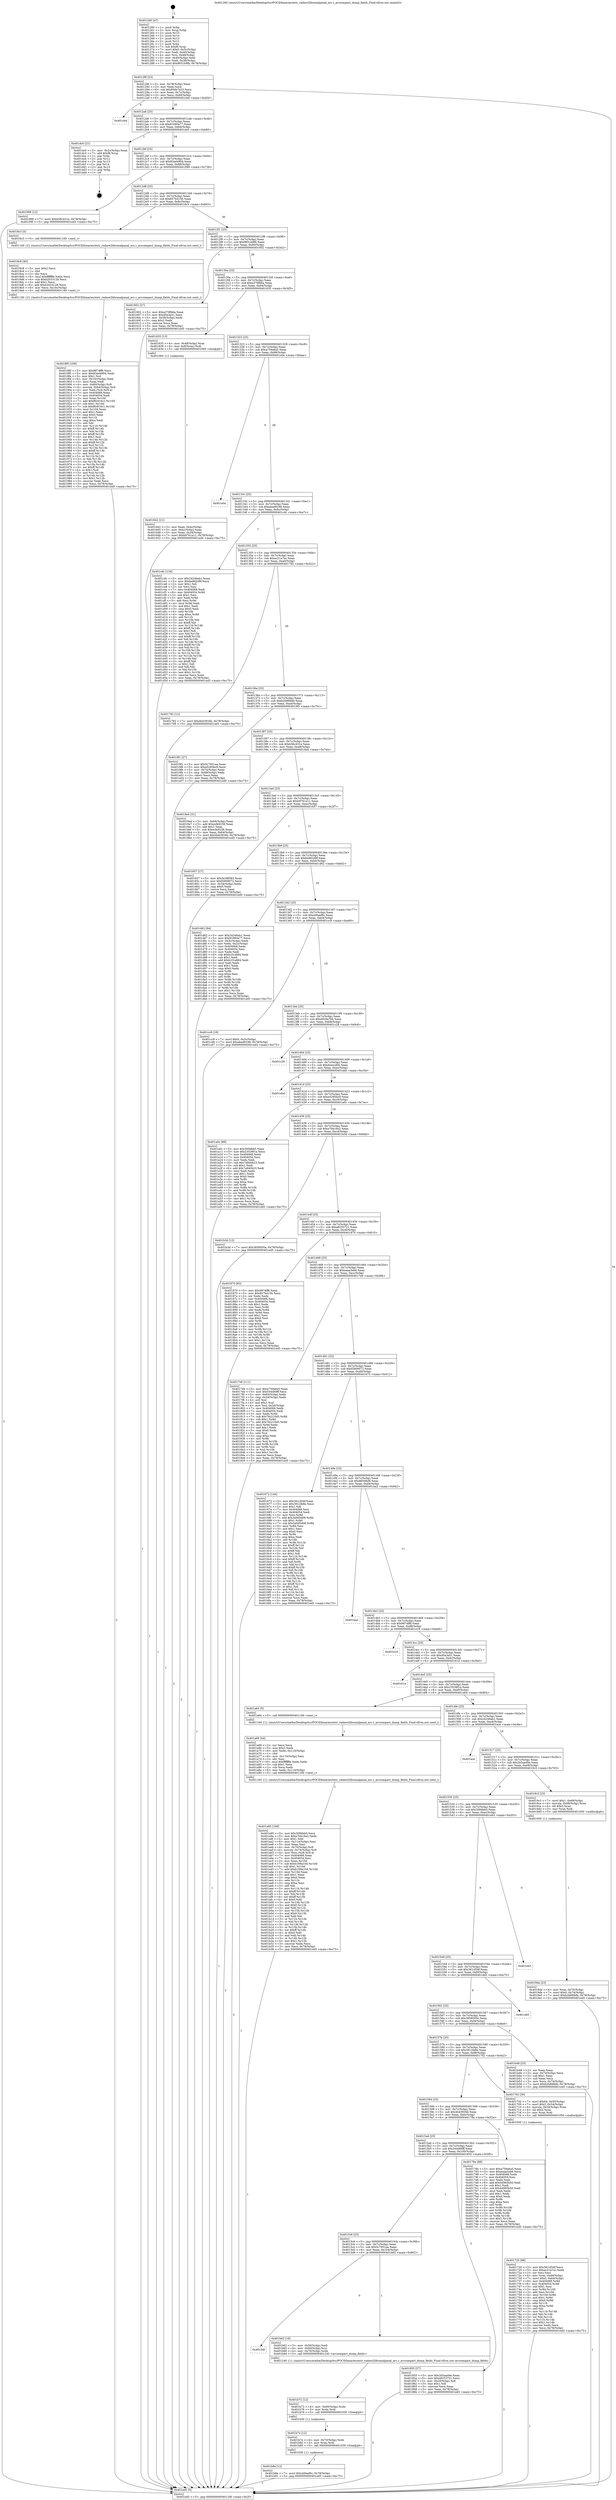 digraph "0x401260" {
  label = "0x401260 (/mnt/c/Users/mathe/Desktop/tcc/POCII/binaries/extr_radare2libranalpanal_arc.c_arccompact_dump_fields_Final-ollvm.out::main(0))"
  labelloc = "t"
  node[shape=record]

  Entry [label="",width=0.3,height=0.3,shape=circle,fillcolor=black,style=filled]
  "0x40128f" [label="{
     0x40128f [23]\l
     | [instrs]\l
     &nbsp;&nbsp;0x40128f \<+3\>: mov -0x78(%rbp),%eax\l
     &nbsp;&nbsp;0x401292 \<+2\>: mov %eax,%ecx\l
     &nbsp;&nbsp;0x401294 \<+6\>: sub $0x80de7a23,%ecx\l
     &nbsp;&nbsp;0x40129a \<+3\>: mov %eax,-0x7c(%rbp)\l
     &nbsp;&nbsp;0x40129d \<+3\>: mov %ecx,-0x80(%rbp)\l
     &nbsp;&nbsp;0x4012a0 \<+6\>: je 0000000000401cbd \<main+0xa5d\>\l
  }"]
  "0x401cbd" [label="{
     0x401cbd\l
  }", style=dashed]
  "0x4012a6" [label="{
     0x4012a6 [25]\l
     | [instrs]\l
     &nbsp;&nbsp;0x4012a6 \<+5\>: jmp 00000000004012ab \<main+0x4b\>\l
     &nbsp;&nbsp;0x4012ab \<+3\>: mov -0x7c(%rbp),%eax\l
     &nbsp;&nbsp;0x4012ae \<+5\>: sub $0x81660a77,%eax\l
     &nbsp;&nbsp;0x4012b3 \<+6\>: mov %eax,-0x84(%rbp)\l
     &nbsp;&nbsp;0x4012b9 \<+6\>: je 0000000000401dc0 \<main+0xb60\>\l
  }"]
  Exit [label="",width=0.3,height=0.3,shape=circle,fillcolor=black,style=filled,peripheries=2]
  "0x401dc0" [label="{
     0x401dc0 [21]\l
     | [instrs]\l
     &nbsp;&nbsp;0x401dc0 \<+3\>: mov -0x2c(%rbp),%eax\l
     &nbsp;&nbsp;0x401dc3 \<+7\>: add $0xf8,%rsp\l
     &nbsp;&nbsp;0x401dca \<+1\>: pop %rbx\l
     &nbsp;&nbsp;0x401dcb \<+2\>: pop %r12\l
     &nbsp;&nbsp;0x401dcd \<+2\>: pop %r13\l
     &nbsp;&nbsp;0x401dcf \<+2\>: pop %r14\l
     &nbsp;&nbsp;0x401dd1 \<+2\>: pop %r15\l
     &nbsp;&nbsp;0x401dd3 \<+1\>: pop %rbp\l
     &nbsp;&nbsp;0x401dd4 \<+1\>: ret\l
  }"]
  "0x4012bf" [label="{
     0x4012bf [25]\l
     | [instrs]\l
     &nbsp;&nbsp;0x4012bf \<+5\>: jmp 00000000004012c4 \<main+0x64\>\l
     &nbsp;&nbsp;0x4012c4 \<+3\>: mov -0x7c(%rbp),%eax\l
     &nbsp;&nbsp;0x4012c7 \<+5\>: sub $0x83ad4904,%eax\l
     &nbsp;&nbsp;0x4012cc \<+6\>: mov %eax,-0x88(%rbp)\l
     &nbsp;&nbsp;0x4012d2 \<+6\>: je 0000000000401998 \<main+0x738\>\l
  }"]
  "0x401b8a" [label="{
     0x401b8a [12]\l
     | [instrs]\l
     &nbsp;&nbsp;0x401b8a \<+7\>: movl $0xcb9aef6c,-0x78(%rbp)\l
     &nbsp;&nbsp;0x401b91 \<+5\>: jmp 0000000000401ed5 \<main+0xc75\>\l
  }"]
  "0x401998" [label="{
     0x401998 [12]\l
     | [instrs]\l
     &nbsp;&nbsp;0x401998 \<+7\>: movl $0xb56c431e,-0x78(%rbp)\l
     &nbsp;&nbsp;0x40199f \<+5\>: jmp 0000000000401ed5 \<main+0xc75\>\l
  }"]
  "0x4012d8" [label="{
     0x4012d8 [25]\l
     | [instrs]\l
     &nbsp;&nbsp;0x4012d8 \<+5\>: jmp 00000000004012dd \<main+0x7d\>\l
     &nbsp;&nbsp;0x4012dd \<+3\>: mov -0x7c(%rbp),%eax\l
     &nbsp;&nbsp;0x4012e0 \<+5\>: sub $0x857b4156,%eax\l
     &nbsp;&nbsp;0x4012e5 \<+6\>: mov %eax,-0x8c(%rbp)\l
     &nbsp;&nbsp;0x4012eb \<+6\>: je 00000000004018c3 \<main+0x663\>\l
  }"]
  "0x401b7e" [label="{
     0x401b7e [12]\l
     | [instrs]\l
     &nbsp;&nbsp;0x401b7e \<+4\>: mov -0x70(%rbp),%rdx\l
     &nbsp;&nbsp;0x401b82 \<+3\>: mov %rdx,%rdi\l
     &nbsp;&nbsp;0x401b85 \<+5\>: call 0000000000401030 \<free@plt\>\l
     | [calls]\l
     &nbsp;&nbsp;0x401030 \{1\} (unknown)\l
  }"]
  "0x4018c3" [label="{
     0x4018c3 [5]\l
     | [instrs]\l
     &nbsp;&nbsp;0x4018c3 \<+5\>: call 0000000000401160 \<next_i\>\l
     | [calls]\l
     &nbsp;&nbsp;0x401160 \{2\} (/mnt/c/Users/mathe/Desktop/tcc/POCII/binaries/extr_radare2libranalpanal_arc.c_arccompact_dump_fields_Final-ollvm.out::next_i)\l
  }"]
  "0x4012f1" [label="{
     0x4012f1 [25]\l
     | [instrs]\l
     &nbsp;&nbsp;0x4012f1 \<+5\>: jmp 00000000004012f6 \<main+0x96\>\l
     &nbsp;&nbsp;0x4012f6 \<+3\>: mov -0x7c(%rbp),%eax\l
     &nbsp;&nbsp;0x4012f9 \<+5\>: sub $0x9651b9fb,%eax\l
     &nbsp;&nbsp;0x4012fe \<+6\>: mov %eax,-0x90(%rbp)\l
     &nbsp;&nbsp;0x401304 \<+6\>: je 0000000000401602 \<main+0x3a2\>\l
  }"]
  "0x401b72" [label="{
     0x401b72 [12]\l
     | [instrs]\l
     &nbsp;&nbsp;0x401b72 \<+4\>: mov -0x60(%rbp),%rdx\l
     &nbsp;&nbsp;0x401b76 \<+3\>: mov %rdx,%rdi\l
     &nbsp;&nbsp;0x401b79 \<+5\>: call 0000000000401030 \<free@plt\>\l
     | [calls]\l
     &nbsp;&nbsp;0x401030 \{1\} (unknown)\l
  }"]
  "0x401602" [label="{
     0x401602 [27]\l
     | [instrs]\l
     &nbsp;&nbsp;0x401602 \<+5\>: mov $0xa378fb6a,%eax\l
     &nbsp;&nbsp;0x401607 \<+5\>: mov $0xd5a3a51,%ecx\l
     &nbsp;&nbsp;0x40160c \<+3\>: mov -0x38(%rbp),%edx\l
     &nbsp;&nbsp;0x40160f \<+3\>: cmp $0x2,%edx\l
     &nbsp;&nbsp;0x401612 \<+3\>: cmovne %ecx,%eax\l
     &nbsp;&nbsp;0x401615 \<+3\>: mov %eax,-0x78(%rbp)\l
     &nbsp;&nbsp;0x401618 \<+5\>: jmp 0000000000401ed5 \<main+0xc75\>\l
  }"]
  "0x40130a" [label="{
     0x40130a [25]\l
     | [instrs]\l
     &nbsp;&nbsp;0x40130a \<+5\>: jmp 000000000040130f \<main+0xaf\>\l
     &nbsp;&nbsp;0x40130f \<+3\>: mov -0x7c(%rbp),%eax\l
     &nbsp;&nbsp;0x401312 \<+5\>: sub $0xa378fb6a,%eax\l
     &nbsp;&nbsp;0x401317 \<+6\>: mov %eax,-0x94(%rbp)\l
     &nbsp;&nbsp;0x40131d \<+6\>: je 0000000000401635 \<main+0x3d5\>\l
  }"]
  "0x401ed5" [label="{
     0x401ed5 [5]\l
     | [instrs]\l
     &nbsp;&nbsp;0x401ed5 \<+5\>: jmp 000000000040128f \<main+0x2f\>\l
  }"]
  "0x401260" [label="{
     0x401260 [47]\l
     | [instrs]\l
     &nbsp;&nbsp;0x401260 \<+1\>: push %rbp\l
     &nbsp;&nbsp;0x401261 \<+3\>: mov %rsp,%rbp\l
     &nbsp;&nbsp;0x401264 \<+2\>: push %r15\l
     &nbsp;&nbsp;0x401266 \<+2\>: push %r14\l
     &nbsp;&nbsp;0x401268 \<+2\>: push %r13\l
     &nbsp;&nbsp;0x40126a \<+2\>: push %r12\l
     &nbsp;&nbsp;0x40126c \<+1\>: push %rbx\l
     &nbsp;&nbsp;0x40126d \<+7\>: sub $0xf8,%rsp\l
     &nbsp;&nbsp;0x401274 \<+7\>: movl $0x0,-0x3c(%rbp)\l
     &nbsp;&nbsp;0x40127b \<+3\>: mov %edi,-0x40(%rbp)\l
     &nbsp;&nbsp;0x40127e \<+4\>: mov %rsi,-0x48(%rbp)\l
     &nbsp;&nbsp;0x401282 \<+3\>: mov -0x40(%rbp),%edi\l
     &nbsp;&nbsp;0x401285 \<+3\>: mov %edi,-0x38(%rbp)\l
     &nbsp;&nbsp;0x401288 \<+7\>: movl $0x9651b9fb,-0x78(%rbp)\l
  }"]
  "0x4015df" [label="{
     0x4015df\l
  }", style=dashed]
  "0x401635" [label="{
     0x401635 [13]\l
     | [instrs]\l
     &nbsp;&nbsp;0x401635 \<+4\>: mov -0x48(%rbp),%rax\l
     &nbsp;&nbsp;0x401639 \<+4\>: mov 0x8(%rax),%rdi\l
     &nbsp;&nbsp;0x40163d \<+5\>: call 0000000000401060 \<atoi@plt\>\l
     | [calls]\l
     &nbsp;&nbsp;0x401060 \{1\} (unknown)\l
  }"]
  "0x401323" [label="{
     0x401323 [25]\l
     | [instrs]\l
     &nbsp;&nbsp;0x401323 \<+5\>: jmp 0000000000401328 \<main+0xc8\>\l
     &nbsp;&nbsp;0x401328 \<+3\>: mov -0x7c(%rbp),%eax\l
     &nbsp;&nbsp;0x40132b \<+5\>: sub $0xa759a6a5,%eax\l
     &nbsp;&nbsp;0x401330 \<+6\>: mov %eax,-0x98(%rbp)\l
     &nbsp;&nbsp;0x401336 \<+6\>: je 0000000000401e0a \<main+0xbaa\>\l
  }"]
  "0x401642" [label="{
     0x401642 [21]\l
     | [instrs]\l
     &nbsp;&nbsp;0x401642 \<+3\>: mov %eax,-0x4c(%rbp)\l
     &nbsp;&nbsp;0x401645 \<+3\>: mov -0x4c(%rbp),%eax\l
     &nbsp;&nbsp;0x401648 \<+3\>: mov %eax,-0x34(%rbp)\l
     &nbsp;&nbsp;0x40164b \<+7\>: movl $0xb9761a11,-0x78(%rbp)\l
     &nbsp;&nbsp;0x401652 \<+5\>: jmp 0000000000401ed5 \<main+0xc75\>\l
  }"]
  "0x401b62" [label="{
     0x401b62 [16]\l
     | [instrs]\l
     &nbsp;&nbsp;0x401b62 \<+3\>: mov -0x50(%rbp),%edi\l
     &nbsp;&nbsp;0x401b65 \<+4\>: mov -0x60(%rbp),%rsi\l
     &nbsp;&nbsp;0x401b69 \<+4\>: mov -0x70(%rbp),%rdx\l
     &nbsp;&nbsp;0x401b6d \<+5\>: call 0000000000401240 \<arccompact_dump_fields\>\l
     | [calls]\l
     &nbsp;&nbsp;0x401240 \{1\} (/mnt/c/Users/mathe/Desktop/tcc/POCII/binaries/extr_radare2libranalpanal_arc.c_arccompact_dump_fields_Final-ollvm.out::arccompact_dump_fields)\l
  }"]
  "0x401e0a" [label="{
     0x401e0a\l
  }", style=dashed]
  "0x40133c" [label="{
     0x40133c [25]\l
     | [instrs]\l
     &nbsp;&nbsp;0x40133c \<+5\>: jmp 0000000000401341 \<main+0xe1\>\l
     &nbsp;&nbsp;0x401341 \<+3\>: mov -0x7c(%rbp),%eax\l
     &nbsp;&nbsp;0x401344 \<+5\>: sub $0xabad9188,%eax\l
     &nbsp;&nbsp;0x401349 \<+6\>: mov %eax,-0x9c(%rbp)\l
     &nbsp;&nbsp;0x40134f \<+6\>: je 0000000000401cdc \<main+0xa7c\>\l
  }"]
  "0x401a95" [label="{
     0x401a95 [168]\l
     | [instrs]\l
     &nbsp;&nbsp;0x401a95 \<+5\>: mov $0x30f4feb5,%ecx\l
     &nbsp;&nbsp;0x401a9a \<+5\>: mov $0xe7bb16e2,%edx\l
     &nbsp;&nbsp;0x401a9f \<+3\>: mov $0x1,%dil\l
     &nbsp;&nbsp;0x401aa2 \<+6\>: mov -0x114(%rbp),%esi\l
     &nbsp;&nbsp;0x401aa8 \<+3\>: imul %eax,%esi\l
     &nbsp;&nbsp;0x401aab \<+4\>: mov -0x70(%rbp),%r8\l
     &nbsp;&nbsp;0x401aaf \<+4\>: movslq -0x74(%rbp),%r9\l
     &nbsp;&nbsp;0x401ab3 \<+4\>: mov %esi,(%r8,%r9,4)\l
     &nbsp;&nbsp;0x401ab7 \<+7\>: mov 0x404068,%eax\l
     &nbsp;&nbsp;0x401abe \<+7\>: mov 0x404054,%esi\l
     &nbsp;&nbsp;0x401ac5 \<+3\>: mov %eax,%r10d\l
     &nbsp;&nbsp;0x401ac8 \<+7\>: sub $0xb199a10d,%r10d\l
     &nbsp;&nbsp;0x401acf \<+4\>: sub $0x1,%r10d\l
     &nbsp;&nbsp;0x401ad3 \<+7\>: add $0xb199a10d,%r10d\l
     &nbsp;&nbsp;0x401ada \<+4\>: imul %r10d,%eax\l
     &nbsp;&nbsp;0x401ade \<+3\>: and $0x1,%eax\l
     &nbsp;&nbsp;0x401ae1 \<+3\>: cmp $0x0,%eax\l
     &nbsp;&nbsp;0x401ae4 \<+4\>: sete %r11b\l
     &nbsp;&nbsp;0x401ae8 \<+3\>: cmp $0xa,%esi\l
     &nbsp;&nbsp;0x401aeb \<+3\>: setl %bl\l
     &nbsp;&nbsp;0x401aee \<+3\>: mov %r11b,%r14b\l
     &nbsp;&nbsp;0x401af1 \<+4\>: xor $0xff,%r14b\l
     &nbsp;&nbsp;0x401af5 \<+3\>: mov %bl,%r15b\l
     &nbsp;&nbsp;0x401af8 \<+4\>: xor $0xff,%r15b\l
     &nbsp;&nbsp;0x401afc \<+4\>: xor $0x0,%dil\l
     &nbsp;&nbsp;0x401b00 \<+3\>: mov %r14b,%r12b\l
     &nbsp;&nbsp;0x401b03 \<+4\>: and $0x0,%r12b\l
     &nbsp;&nbsp;0x401b07 \<+3\>: and %dil,%r11b\l
     &nbsp;&nbsp;0x401b0a \<+3\>: mov %r15b,%r13b\l
     &nbsp;&nbsp;0x401b0d \<+4\>: and $0x0,%r13b\l
     &nbsp;&nbsp;0x401b11 \<+3\>: and %dil,%bl\l
     &nbsp;&nbsp;0x401b14 \<+3\>: or %r11b,%r12b\l
     &nbsp;&nbsp;0x401b17 \<+3\>: or %bl,%r13b\l
     &nbsp;&nbsp;0x401b1a \<+3\>: xor %r13b,%r12b\l
     &nbsp;&nbsp;0x401b1d \<+3\>: or %r15b,%r14b\l
     &nbsp;&nbsp;0x401b20 \<+4\>: xor $0xff,%r14b\l
     &nbsp;&nbsp;0x401b24 \<+4\>: or $0x0,%dil\l
     &nbsp;&nbsp;0x401b28 \<+3\>: and %dil,%r14b\l
     &nbsp;&nbsp;0x401b2b \<+3\>: or %r14b,%r12b\l
     &nbsp;&nbsp;0x401b2e \<+4\>: test $0x1,%r12b\l
     &nbsp;&nbsp;0x401b32 \<+3\>: cmovne %edx,%ecx\l
     &nbsp;&nbsp;0x401b35 \<+3\>: mov %ecx,-0x78(%rbp)\l
     &nbsp;&nbsp;0x401b38 \<+5\>: jmp 0000000000401ed5 \<main+0xc75\>\l
  }"]
  "0x401cdc" [label="{
     0x401cdc [134]\l
     | [instrs]\l
     &nbsp;&nbsp;0x401cdc \<+5\>: mov $0x24246ab1,%eax\l
     &nbsp;&nbsp;0x401ce1 \<+5\>: mov $0xbe862d8f,%ecx\l
     &nbsp;&nbsp;0x401ce6 \<+2\>: mov $0x1,%dl\l
     &nbsp;&nbsp;0x401ce8 \<+2\>: xor %esi,%esi\l
     &nbsp;&nbsp;0x401cea \<+7\>: mov 0x404068,%edi\l
     &nbsp;&nbsp;0x401cf1 \<+8\>: mov 0x404054,%r8d\l
     &nbsp;&nbsp;0x401cf9 \<+3\>: sub $0x1,%esi\l
     &nbsp;&nbsp;0x401cfc \<+3\>: mov %edi,%r9d\l
     &nbsp;&nbsp;0x401cff \<+3\>: add %esi,%r9d\l
     &nbsp;&nbsp;0x401d02 \<+4\>: imul %r9d,%edi\l
     &nbsp;&nbsp;0x401d06 \<+3\>: and $0x1,%edi\l
     &nbsp;&nbsp;0x401d09 \<+3\>: cmp $0x0,%edi\l
     &nbsp;&nbsp;0x401d0c \<+4\>: sete %r10b\l
     &nbsp;&nbsp;0x401d10 \<+4\>: cmp $0xa,%r8d\l
     &nbsp;&nbsp;0x401d14 \<+4\>: setl %r11b\l
     &nbsp;&nbsp;0x401d18 \<+3\>: mov %r10b,%bl\l
     &nbsp;&nbsp;0x401d1b \<+3\>: xor $0xff,%bl\l
     &nbsp;&nbsp;0x401d1e \<+3\>: mov %r11b,%r14b\l
     &nbsp;&nbsp;0x401d21 \<+4\>: xor $0xff,%r14b\l
     &nbsp;&nbsp;0x401d25 \<+3\>: xor $0x1,%dl\l
     &nbsp;&nbsp;0x401d28 \<+3\>: mov %bl,%r15b\l
     &nbsp;&nbsp;0x401d2b \<+4\>: and $0xff,%r15b\l
     &nbsp;&nbsp;0x401d2f \<+3\>: and %dl,%r10b\l
     &nbsp;&nbsp;0x401d32 \<+3\>: mov %r14b,%r12b\l
     &nbsp;&nbsp;0x401d35 \<+4\>: and $0xff,%r12b\l
     &nbsp;&nbsp;0x401d39 \<+3\>: and %dl,%r11b\l
     &nbsp;&nbsp;0x401d3c \<+3\>: or %r10b,%r15b\l
     &nbsp;&nbsp;0x401d3f \<+3\>: or %r11b,%r12b\l
     &nbsp;&nbsp;0x401d42 \<+3\>: xor %r12b,%r15b\l
     &nbsp;&nbsp;0x401d45 \<+3\>: or %r14b,%bl\l
     &nbsp;&nbsp;0x401d48 \<+3\>: xor $0xff,%bl\l
     &nbsp;&nbsp;0x401d4b \<+3\>: or $0x1,%dl\l
     &nbsp;&nbsp;0x401d4e \<+2\>: and %dl,%bl\l
     &nbsp;&nbsp;0x401d50 \<+3\>: or %bl,%r15b\l
     &nbsp;&nbsp;0x401d53 \<+4\>: test $0x1,%r15b\l
     &nbsp;&nbsp;0x401d57 \<+3\>: cmovne %ecx,%eax\l
     &nbsp;&nbsp;0x401d5a \<+3\>: mov %eax,-0x78(%rbp)\l
     &nbsp;&nbsp;0x401d5d \<+5\>: jmp 0000000000401ed5 \<main+0xc75\>\l
  }"]
  "0x401355" [label="{
     0x401355 [25]\l
     | [instrs]\l
     &nbsp;&nbsp;0x401355 \<+5\>: jmp 000000000040135a \<main+0xfa\>\l
     &nbsp;&nbsp;0x40135a \<+3\>: mov -0x7c(%rbp),%eax\l
     &nbsp;&nbsp;0x40135d \<+5\>: sub $0xac21a7ac,%eax\l
     &nbsp;&nbsp;0x401362 \<+6\>: mov %eax,-0xa0(%rbp)\l
     &nbsp;&nbsp;0x401368 \<+6\>: je 0000000000401782 \<main+0x522\>\l
  }"]
  "0x401a69" [label="{
     0x401a69 [44]\l
     | [instrs]\l
     &nbsp;&nbsp;0x401a69 \<+2\>: xor %ecx,%ecx\l
     &nbsp;&nbsp;0x401a6b \<+5\>: mov $0x2,%edx\l
     &nbsp;&nbsp;0x401a70 \<+6\>: mov %edx,-0x110(%rbp)\l
     &nbsp;&nbsp;0x401a76 \<+1\>: cltd\l
     &nbsp;&nbsp;0x401a77 \<+6\>: mov -0x110(%rbp),%esi\l
     &nbsp;&nbsp;0x401a7d \<+2\>: idiv %esi\l
     &nbsp;&nbsp;0x401a7f \<+6\>: imul $0xfffffffe,%edx,%edx\l
     &nbsp;&nbsp;0x401a85 \<+3\>: sub $0x1,%ecx\l
     &nbsp;&nbsp;0x401a88 \<+2\>: sub %ecx,%edx\l
     &nbsp;&nbsp;0x401a8a \<+6\>: mov %edx,-0x114(%rbp)\l
     &nbsp;&nbsp;0x401a90 \<+5\>: call 0000000000401160 \<next_i\>\l
     | [calls]\l
     &nbsp;&nbsp;0x401160 \{1\} (/mnt/c/Users/mathe/Desktop/tcc/POCII/binaries/extr_radare2libranalpanal_arc.c_arccompact_dump_fields_Final-ollvm.out::next_i)\l
  }"]
  "0x401782" [label="{
     0x401782 [12]\l
     | [instrs]\l
     &nbsp;&nbsp;0x401782 \<+7\>: movl $0x4b43934b,-0x78(%rbp)\l
     &nbsp;&nbsp;0x401789 \<+5\>: jmp 0000000000401ed5 \<main+0xc75\>\l
  }"]
  "0x40136e" [label="{
     0x40136e [25]\l
     | [instrs]\l
     &nbsp;&nbsp;0x40136e \<+5\>: jmp 0000000000401373 \<main+0x113\>\l
     &nbsp;&nbsp;0x401373 \<+3\>: mov -0x7c(%rbp),%eax\l
     &nbsp;&nbsp;0x401376 \<+5\>: sub $0xb2b889db,%eax\l
     &nbsp;&nbsp;0x40137b \<+6\>: mov %eax,-0xa4(%rbp)\l
     &nbsp;&nbsp;0x401381 \<+6\>: je 00000000004019f1 \<main+0x791\>\l
  }"]
  "0x4019da" [label="{
     0x4019da [23]\l
     | [instrs]\l
     &nbsp;&nbsp;0x4019da \<+4\>: mov %rax,-0x70(%rbp)\l
     &nbsp;&nbsp;0x4019de \<+7\>: movl $0x0,-0x74(%rbp)\l
     &nbsp;&nbsp;0x4019e5 \<+7\>: movl $0xb2b889db,-0x78(%rbp)\l
     &nbsp;&nbsp;0x4019ec \<+5\>: jmp 0000000000401ed5 \<main+0xc75\>\l
  }"]
  "0x4019f1" [label="{
     0x4019f1 [27]\l
     | [instrs]\l
     &nbsp;&nbsp;0x4019f1 \<+5\>: mov $0x5c7951aa,%eax\l
     &nbsp;&nbsp;0x4019f6 \<+5\>: mov $0xe5285bc9,%ecx\l
     &nbsp;&nbsp;0x4019fb \<+3\>: mov -0x74(%rbp),%edx\l
     &nbsp;&nbsp;0x4019fe \<+3\>: cmp -0x68(%rbp),%edx\l
     &nbsp;&nbsp;0x401a01 \<+3\>: cmovl %ecx,%eax\l
     &nbsp;&nbsp;0x401a04 \<+3\>: mov %eax,-0x78(%rbp)\l
     &nbsp;&nbsp;0x401a07 \<+5\>: jmp 0000000000401ed5 \<main+0xc75\>\l
  }"]
  "0x401387" [label="{
     0x401387 [25]\l
     | [instrs]\l
     &nbsp;&nbsp;0x401387 \<+5\>: jmp 000000000040138c \<main+0x12c\>\l
     &nbsp;&nbsp;0x40138c \<+3\>: mov -0x7c(%rbp),%eax\l
     &nbsp;&nbsp;0x40138f \<+5\>: sub $0xb56c431e,%eax\l
     &nbsp;&nbsp;0x401394 \<+6\>: mov %eax,-0xa8(%rbp)\l
     &nbsp;&nbsp;0x40139a \<+6\>: je 00000000004019a4 \<main+0x744\>\l
  }"]
  "0x4018f0" [label="{
     0x4018f0 [168]\l
     | [instrs]\l
     &nbsp;&nbsp;0x4018f0 \<+5\>: mov $0x9874ff6,%ecx\l
     &nbsp;&nbsp;0x4018f5 \<+5\>: mov $0x83ad4904,%edx\l
     &nbsp;&nbsp;0x4018fa \<+3\>: mov $0x1,%sil\l
     &nbsp;&nbsp;0x4018fd \<+6\>: mov -0x10c(%rbp),%edi\l
     &nbsp;&nbsp;0x401903 \<+3\>: imul %eax,%edi\l
     &nbsp;&nbsp;0x401906 \<+4\>: mov -0x60(%rbp),%r8\l
     &nbsp;&nbsp;0x40190a \<+4\>: movslq -0x64(%rbp),%r9\l
     &nbsp;&nbsp;0x40190e \<+4\>: mov %edi,(%r8,%r9,4)\l
     &nbsp;&nbsp;0x401912 \<+7\>: mov 0x404068,%eax\l
     &nbsp;&nbsp;0x401919 \<+7\>: mov 0x404054,%edi\l
     &nbsp;&nbsp;0x401920 \<+3\>: mov %eax,%r10d\l
     &nbsp;&nbsp;0x401923 \<+7\>: add $0xf6c916c1,%r10d\l
     &nbsp;&nbsp;0x40192a \<+4\>: sub $0x1,%r10d\l
     &nbsp;&nbsp;0x40192e \<+7\>: sub $0xf6c916c1,%r10d\l
     &nbsp;&nbsp;0x401935 \<+4\>: imul %r10d,%eax\l
     &nbsp;&nbsp;0x401939 \<+3\>: and $0x1,%eax\l
     &nbsp;&nbsp;0x40193c \<+3\>: cmp $0x0,%eax\l
     &nbsp;&nbsp;0x40193f \<+4\>: sete %r11b\l
     &nbsp;&nbsp;0x401943 \<+3\>: cmp $0xa,%edi\l
     &nbsp;&nbsp;0x401946 \<+3\>: setl %bl\l
     &nbsp;&nbsp;0x401949 \<+3\>: mov %r11b,%r14b\l
     &nbsp;&nbsp;0x40194c \<+4\>: xor $0xff,%r14b\l
     &nbsp;&nbsp;0x401950 \<+3\>: mov %bl,%r15b\l
     &nbsp;&nbsp;0x401953 \<+4\>: xor $0xff,%r15b\l
     &nbsp;&nbsp;0x401957 \<+4\>: xor $0x1,%sil\l
     &nbsp;&nbsp;0x40195b \<+3\>: mov %r14b,%r12b\l
     &nbsp;&nbsp;0x40195e \<+4\>: and $0xff,%r12b\l
     &nbsp;&nbsp;0x401962 \<+3\>: and %sil,%r11b\l
     &nbsp;&nbsp;0x401965 \<+3\>: mov %r15b,%r13b\l
     &nbsp;&nbsp;0x401968 \<+4\>: and $0xff,%r13b\l
     &nbsp;&nbsp;0x40196c \<+3\>: and %sil,%bl\l
     &nbsp;&nbsp;0x40196f \<+3\>: or %r11b,%r12b\l
     &nbsp;&nbsp;0x401972 \<+3\>: or %bl,%r13b\l
     &nbsp;&nbsp;0x401975 \<+3\>: xor %r13b,%r12b\l
     &nbsp;&nbsp;0x401978 \<+3\>: or %r15b,%r14b\l
     &nbsp;&nbsp;0x40197b \<+4\>: xor $0xff,%r14b\l
     &nbsp;&nbsp;0x40197f \<+4\>: or $0x1,%sil\l
     &nbsp;&nbsp;0x401983 \<+3\>: and %sil,%r14b\l
     &nbsp;&nbsp;0x401986 \<+3\>: or %r14b,%r12b\l
     &nbsp;&nbsp;0x401989 \<+4\>: test $0x1,%r12b\l
     &nbsp;&nbsp;0x40198d \<+3\>: cmovne %edx,%ecx\l
     &nbsp;&nbsp;0x401990 \<+3\>: mov %ecx,-0x78(%rbp)\l
     &nbsp;&nbsp;0x401993 \<+5\>: jmp 0000000000401ed5 \<main+0xc75\>\l
  }"]
  "0x4019a4" [label="{
     0x4019a4 [31]\l
     | [instrs]\l
     &nbsp;&nbsp;0x4019a4 \<+3\>: mov -0x64(%rbp),%eax\l
     &nbsp;&nbsp;0x4019a7 \<+5\>: add $0xecfe9238,%eax\l
     &nbsp;&nbsp;0x4019ac \<+3\>: add $0x1,%eax\l
     &nbsp;&nbsp;0x4019af \<+5\>: sub $0xecfe9238,%eax\l
     &nbsp;&nbsp;0x4019b4 \<+3\>: mov %eax,-0x64(%rbp)\l
     &nbsp;&nbsp;0x4019b7 \<+7\>: movl $0x4b43934b,-0x78(%rbp)\l
     &nbsp;&nbsp;0x4019be \<+5\>: jmp 0000000000401ed5 \<main+0xc75\>\l
  }"]
  "0x4013a0" [label="{
     0x4013a0 [25]\l
     | [instrs]\l
     &nbsp;&nbsp;0x4013a0 \<+5\>: jmp 00000000004013a5 \<main+0x145\>\l
     &nbsp;&nbsp;0x4013a5 \<+3\>: mov -0x7c(%rbp),%eax\l
     &nbsp;&nbsp;0x4013a8 \<+5\>: sub $0xb9761a11,%eax\l
     &nbsp;&nbsp;0x4013ad \<+6\>: mov %eax,-0xac(%rbp)\l
     &nbsp;&nbsp;0x4013b3 \<+6\>: je 0000000000401657 \<main+0x3f7\>\l
  }"]
  "0x4018c8" [label="{
     0x4018c8 [40]\l
     | [instrs]\l
     &nbsp;&nbsp;0x4018c8 \<+5\>: mov $0x2,%ecx\l
     &nbsp;&nbsp;0x4018cd \<+1\>: cltd\l
     &nbsp;&nbsp;0x4018ce \<+2\>: idiv %ecx\l
     &nbsp;&nbsp;0x4018d0 \<+6\>: imul $0xfffffffe,%edx,%ecx\l
     &nbsp;&nbsp;0x4018d6 \<+6\>: sub $0xb2033128,%ecx\l
     &nbsp;&nbsp;0x4018dc \<+3\>: add $0x1,%ecx\l
     &nbsp;&nbsp;0x4018df \<+6\>: add $0xb2033128,%ecx\l
     &nbsp;&nbsp;0x4018e5 \<+6\>: mov %ecx,-0x10c(%rbp)\l
     &nbsp;&nbsp;0x4018eb \<+5\>: call 0000000000401160 \<next_i\>\l
     | [calls]\l
     &nbsp;&nbsp;0x401160 \{2\} (/mnt/c/Users/mathe/Desktop/tcc/POCII/binaries/extr_radare2libranalpanal_arc.c_arccompact_dump_fields_Final-ollvm.out::next_i)\l
  }"]
  "0x401657" [label="{
     0x401657 [27]\l
     | [instrs]\l
     &nbsp;&nbsp;0x401657 \<+5\>: mov $0x5e38f583,%eax\l
     &nbsp;&nbsp;0x40165c \<+5\>: mov $0xf2909072,%ecx\l
     &nbsp;&nbsp;0x401661 \<+3\>: mov -0x34(%rbp),%edx\l
     &nbsp;&nbsp;0x401664 \<+3\>: cmp $0x0,%edx\l
     &nbsp;&nbsp;0x401667 \<+3\>: cmove %ecx,%eax\l
     &nbsp;&nbsp;0x40166a \<+3\>: mov %eax,-0x78(%rbp)\l
     &nbsp;&nbsp;0x40166d \<+5\>: jmp 0000000000401ed5 \<main+0xc75\>\l
  }"]
  "0x4013b9" [label="{
     0x4013b9 [25]\l
     | [instrs]\l
     &nbsp;&nbsp;0x4013b9 \<+5\>: jmp 00000000004013be \<main+0x15e\>\l
     &nbsp;&nbsp;0x4013be \<+3\>: mov -0x7c(%rbp),%eax\l
     &nbsp;&nbsp;0x4013c1 \<+5\>: sub $0xbe862d8f,%eax\l
     &nbsp;&nbsp;0x4013c6 \<+6\>: mov %eax,-0xb0(%rbp)\l
     &nbsp;&nbsp;0x4013cc \<+6\>: je 0000000000401d62 \<main+0xb02\>\l
  }"]
  "0x4015c6" [label="{
     0x4015c6 [25]\l
     | [instrs]\l
     &nbsp;&nbsp;0x4015c6 \<+5\>: jmp 00000000004015cb \<main+0x36b\>\l
     &nbsp;&nbsp;0x4015cb \<+3\>: mov -0x7c(%rbp),%eax\l
     &nbsp;&nbsp;0x4015ce \<+5\>: sub $0x5c7951aa,%eax\l
     &nbsp;&nbsp;0x4015d3 \<+6\>: mov %eax,-0x104(%rbp)\l
     &nbsp;&nbsp;0x4015d9 \<+6\>: je 0000000000401b62 \<main+0x902\>\l
  }"]
  "0x401d62" [label="{
     0x401d62 [94]\l
     | [instrs]\l
     &nbsp;&nbsp;0x401d62 \<+5\>: mov $0x24246ab1,%eax\l
     &nbsp;&nbsp;0x401d67 \<+5\>: mov $0x81660a77,%ecx\l
     &nbsp;&nbsp;0x401d6c \<+3\>: mov -0x3c(%rbp),%edx\l
     &nbsp;&nbsp;0x401d6f \<+3\>: mov %edx,-0x2c(%rbp)\l
     &nbsp;&nbsp;0x401d72 \<+7\>: mov 0x404068,%edx\l
     &nbsp;&nbsp;0x401d79 \<+7\>: mov 0x404054,%esi\l
     &nbsp;&nbsp;0x401d80 \<+2\>: mov %edx,%edi\l
     &nbsp;&nbsp;0x401d82 \<+6\>: sub $0xb1f1a884,%edi\l
     &nbsp;&nbsp;0x401d88 \<+3\>: sub $0x1,%edi\l
     &nbsp;&nbsp;0x401d8b \<+6\>: add $0xb1f1a884,%edi\l
     &nbsp;&nbsp;0x401d91 \<+3\>: imul %edi,%edx\l
     &nbsp;&nbsp;0x401d94 \<+3\>: and $0x1,%edx\l
     &nbsp;&nbsp;0x401d97 \<+3\>: cmp $0x0,%edx\l
     &nbsp;&nbsp;0x401d9a \<+4\>: sete %r8b\l
     &nbsp;&nbsp;0x401d9e \<+3\>: cmp $0xa,%esi\l
     &nbsp;&nbsp;0x401da1 \<+4\>: setl %r9b\l
     &nbsp;&nbsp;0x401da5 \<+3\>: mov %r8b,%r10b\l
     &nbsp;&nbsp;0x401da8 \<+3\>: and %r9b,%r10b\l
     &nbsp;&nbsp;0x401dab \<+3\>: xor %r9b,%r8b\l
     &nbsp;&nbsp;0x401dae \<+3\>: or %r8b,%r10b\l
     &nbsp;&nbsp;0x401db1 \<+4\>: test $0x1,%r10b\l
     &nbsp;&nbsp;0x401db5 \<+3\>: cmovne %ecx,%eax\l
     &nbsp;&nbsp;0x401db8 \<+3\>: mov %eax,-0x78(%rbp)\l
     &nbsp;&nbsp;0x401dbb \<+5\>: jmp 0000000000401ed5 \<main+0xc75\>\l
  }"]
  "0x4013d2" [label="{
     0x4013d2 [25]\l
     | [instrs]\l
     &nbsp;&nbsp;0x4013d2 \<+5\>: jmp 00000000004013d7 \<main+0x177\>\l
     &nbsp;&nbsp;0x4013d7 \<+3\>: mov -0x7c(%rbp),%eax\l
     &nbsp;&nbsp;0x4013da \<+5\>: sub $0xcb9aef6c,%eax\l
     &nbsp;&nbsp;0x4013df \<+6\>: mov %eax,-0xb4(%rbp)\l
     &nbsp;&nbsp;0x4013e5 \<+6\>: je 0000000000401cc9 \<main+0xa69\>\l
  }"]
  "0x401855" [label="{
     0x401855 [27]\l
     | [instrs]\l
     &nbsp;&nbsp;0x401855 \<+5\>: mov $0x2b5aa49e,%eax\l
     &nbsp;&nbsp;0x40185a \<+5\>: mov $0xe8253721,%ecx\l
     &nbsp;&nbsp;0x40185f \<+3\>: mov -0x2d(%rbp),%dl\l
     &nbsp;&nbsp;0x401862 \<+3\>: test $0x1,%dl\l
     &nbsp;&nbsp;0x401865 \<+3\>: cmovne %ecx,%eax\l
     &nbsp;&nbsp;0x401868 \<+3\>: mov %eax,-0x78(%rbp)\l
     &nbsp;&nbsp;0x40186b \<+5\>: jmp 0000000000401ed5 \<main+0xc75\>\l
  }"]
  "0x401cc9" [label="{
     0x401cc9 [19]\l
     | [instrs]\l
     &nbsp;&nbsp;0x401cc9 \<+7\>: movl $0x0,-0x3c(%rbp)\l
     &nbsp;&nbsp;0x401cd0 \<+7\>: movl $0xabad9188,-0x78(%rbp)\l
     &nbsp;&nbsp;0x401cd7 \<+5\>: jmp 0000000000401ed5 \<main+0xc75\>\l
  }"]
  "0x4013eb" [label="{
     0x4013eb [25]\l
     | [instrs]\l
     &nbsp;&nbsp;0x4013eb \<+5\>: jmp 00000000004013f0 \<main+0x190\>\l
     &nbsp;&nbsp;0x4013f0 \<+3\>: mov -0x7c(%rbp),%eax\l
     &nbsp;&nbsp;0x4013f3 \<+5\>: sub $0xd420a794,%eax\l
     &nbsp;&nbsp;0x4013f8 \<+6\>: mov %eax,-0xb8(%rbp)\l
     &nbsp;&nbsp;0x4013fe \<+6\>: je 0000000000401c28 \<main+0x9c8\>\l
  }"]
  "0x4015ad" [label="{
     0x4015ad [25]\l
     | [instrs]\l
     &nbsp;&nbsp;0x4015ad \<+5\>: jmp 00000000004015b2 \<main+0x352\>\l
     &nbsp;&nbsp;0x4015b2 \<+3\>: mov -0x7c(%rbp),%eax\l
     &nbsp;&nbsp;0x4015b5 \<+5\>: sub $0x544d69ff,%eax\l
     &nbsp;&nbsp;0x4015ba \<+6\>: mov %eax,-0x100(%rbp)\l
     &nbsp;&nbsp;0x4015c0 \<+6\>: je 0000000000401855 \<main+0x5f5\>\l
  }"]
  "0x401c28" [label="{
     0x401c28\l
  }", style=dashed]
  "0x401404" [label="{
     0x401404 [25]\l
     | [instrs]\l
     &nbsp;&nbsp;0x401404 \<+5\>: jmp 0000000000401409 \<main+0x1a9\>\l
     &nbsp;&nbsp;0x401409 \<+3\>: mov -0x7c(%rbp),%eax\l
     &nbsp;&nbsp;0x40140c \<+5\>: sub $0xdceecd0b,%eax\l
     &nbsp;&nbsp;0x401411 \<+6\>: mov %eax,-0xbc(%rbp)\l
     &nbsp;&nbsp;0x401417 \<+6\>: je 0000000000401ebd \<main+0xc5d\>\l
  }"]
  "0x40178e" [label="{
     0x40178e [88]\l
     | [instrs]\l
     &nbsp;&nbsp;0x40178e \<+5\>: mov $0xa759a6a5,%eax\l
     &nbsp;&nbsp;0x401793 \<+5\>: mov $0xeaaa3eb6,%ecx\l
     &nbsp;&nbsp;0x401798 \<+7\>: mov 0x404068,%edx\l
     &nbsp;&nbsp;0x40179f \<+7\>: mov 0x404054,%esi\l
     &nbsp;&nbsp;0x4017a6 \<+2\>: mov %edx,%edi\l
     &nbsp;&nbsp;0x4017a8 \<+6\>: add $0x44965b50,%edi\l
     &nbsp;&nbsp;0x4017ae \<+3\>: sub $0x1,%edi\l
     &nbsp;&nbsp;0x4017b1 \<+6\>: sub $0x44965b50,%edi\l
     &nbsp;&nbsp;0x4017b7 \<+3\>: imul %edi,%edx\l
     &nbsp;&nbsp;0x4017ba \<+3\>: and $0x1,%edx\l
     &nbsp;&nbsp;0x4017bd \<+3\>: cmp $0x0,%edx\l
     &nbsp;&nbsp;0x4017c0 \<+4\>: sete %r8b\l
     &nbsp;&nbsp;0x4017c4 \<+3\>: cmp $0xa,%esi\l
     &nbsp;&nbsp;0x4017c7 \<+4\>: setl %r9b\l
     &nbsp;&nbsp;0x4017cb \<+3\>: mov %r8b,%r10b\l
     &nbsp;&nbsp;0x4017ce \<+3\>: and %r9b,%r10b\l
     &nbsp;&nbsp;0x4017d1 \<+3\>: xor %r9b,%r8b\l
     &nbsp;&nbsp;0x4017d4 \<+3\>: or %r8b,%r10b\l
     &nbsp;&nbsp;0x4017d7 \<+4\>: test $0x1,%r10b\l
     &nbsp;&nbsp;0x4017db \<+3\>: cmovne %ecx,%eax\l
     &nbsp;&nbsp;0x4017de \<+3\>: mov %eax,-0x78(%rbp)\l
     &nbsp;&nbsp;0x4017e1 \<+5\>: jmp 0000000000401ed5 \<main+0xc75\>\l
  }"]
  "0x401ebd" [label="{
     0x401ebd\l
  }", style=dashed]
  "0x40141d" [label="{
     0x40141d [25]\l
     | [instrs]\l
     &nbsp;&nbsp;0x40141d \<+5\>: jmp 0000000000401422 \<main+0x1c2\>\l
     &nbsp;&nbsp;0x401422 \<+3\>: mov -0x7c(%rbp),%eax\l
     &nbsp;&nbsp;0x401425 \<+5\>: sub $0xe5285bc9,%eax\l
     &nbsp;&nbsp;0x40142a \<+6\>: mov %eax,-0xc0(%rbp)\l
     &nbsp;&nbsp;0x401430 \<+6\>: je 0000000000401a0c \<main+0x7ac\>\l
  }"]
  "0x401720" [label="{
     0x401720 [98]\l
     | [instrs]\l
     &nbsp;&nbsp;0x401720 \<+5\>: mov $0x361cf34f,%ecx\l
     &nbsp;&nbsp;0x401725 \<+5\>: mov $0xac21a7ac,%edx\l
     &nbsp;&nbsp;0x40172a \<+2\>: xor %esi,%esi\l
     &nbsp;&nbsp;0x40172c \<+4\>: mov %rax,-0x60(%rbp)\l
     &nbsp;&nbsp;0x401730 \<+7\>: movl $0x0,-0x64(%rbp)\l
     &nbsp;&nbsp;0x401737 \<+8\>: mov 0x404068,%r8d\l
     &nbsp;&nbsp;0x40173f \<+8\>: mov 0x404054,%r9d\l
     &nbsp;&nbsp;0x401747 \<+3\>: sub $0x1,%esi\l
     &nbsp;&nbsp;0x40174a \<+3\>: mov %r8d,%r10d\l
     &nbsp;&nbsp;0x40174d \<+3\>: add %esi,%r10d\l
     &nbsp;&nbsp;0x401750 \<+4\>: imul %r10d,%r8d\l
     &nbsp;&nbsp;0x401754 \<+4\>: and $0x1,%r8d\l
     &nbsp;&nbsp;0x401758 \<+4\>: cmp $0x0,%r8d\l
     &nbsp;&nbsp;0x40175c \<+4\>: sete %r11b\l
     &nbsp;&nbsp;0x401760 \<+4\>: cmp $0xa,%r9d\l
     &nbsp;&nbsp;0x401764 \<+3\>: setl %bl\l
     &nbsp;&nbsp;0x401767 \<+3\>: mov %r11b,%r14b\l
     &nbsp;&nbsp;0x40176a \<+3\>: and %bl,%r14b\l
     &nbsp;&nbsp;0x40176d \<+3\>: xor %bl,%r11b\l
     &nbsp;&nbsp;0x401770 \<+3\>: or %r11b,%r14b\l
     &nbsp;&nbsp;0x401773 \<+4\>: test $0x1,%r14b\l
     &nbsp;&nbsp;0x401777 \<+3\>: cmovne %edx,%ecx\l
     &nbsp;&nbsp;0x40177a \<+3\>: mov %ecx,-0x78(%rbp)\l
     &nbsp;&nbsp;0x40177d \<+5\>: jmp 0000000000401ed5 \<main+0xc75\>\l
  }"]
  "0x401a0c" [label="{
     0x401a0c [88]\l
     | [instrs]\l
     &nbsp;&nbsp;0x401a0c \<+5\>: mov $0x30f4feb5,%eax\l
     &nbsp;&nbsp;0x401a11 \<+5\>: mov $0x23539f1a,%ecx\l
     &nbsp;&nbsp;0x401a16 \<+7\>: mov 0x404068,%edx\l
     &nbsp;&nbsp;0x401a1d \<+7\>: mov 0x404054,%esi\l
     &nbsp;&nbsp;0x401a24 \<+2\>: mov %edx,%edi\l
     &nbsp;&nbsp;0x401a26 \<+6\>: sub $0x7a940b23,%edi\l
     &nbsp;&nbsp;0x401a2c \<+3\>: sub $0x1,%edi\l
     &nbsp;&nbsp;0x401a2f \<+6\>: add $0x7a940b23,%edi\l
     &nbsp;&nbsp;0x401a35 \<+3\>: imul %edi,%edx\l
     &nbsp;&nbsp;0x401a38 \<+3\>: and $0x1,%edx\l
     &nbsp;&nbsp;0x401a3b \<+3\>: cmp $0x0,%edx\l
     &nbsp;&nbsp;0x401a3e \<+4\>: sete %r8b\l
     &nbsp;&nbsp;0x401a42 \<+3\>: cmp $0xa,%esi\l
     &nbsp;&nbsp;0x401a45 \<+4\>: setl %r9b\l
     &nbsp;&nbsp;0x401a49 \<+3\>: mov %r8b,%r10b\l
     &nbsp;&nbsp;0x401a4c \<+3\>: and %r9b,%r10b\l
     &nbsp;&nbsp;0x401a4f \<+3\>: xor %r9b,%r8b\l
     &nbsp;&nbsp;0x401a52 \<+3\>: or %r8b,%r10b\l
     &nbsp;&nbsp;0x401a55 \<+4\>: test $0x1,%r10b\l
     &nbsp;&nbsp;0x401a59 \<+3\>: cmovne %ecx,%eax\l
     &nbsp;&nbsp;0x401a5c \<+3\>: mov %eax,-0x78(%rbp)\l
     &nbsp;&nbsp;0x401a5f \<+5\>: jmp 0000000000401ed5 \<main+0xc75\>\l
  }"]
  "0x401436" [label="{
     0x401436 [25]\l
     | [instrs]\l
     &nbsp;&nbsp;0x401436 \<+5\>: jmp 000000000040143b \<main+0x1db\>\l
     &nbsp;&nbsp;0x40143b \<+3\>: mov -0x7c(%rbp),%eax\l
     &nbsp;&nbsp;0x40143e \<+5\>: sub $0xe7bb16e2,%eax\l
     &nbsp;&nbsp;0x401443 \<+6\>: mov %eax,-0xc4(%rbp)\l
     &nbsp;&nbsp;0x401449 \<+6\>: je 0000000000401b3d \<main+0x8dd\>\l
  }"]
  "0x401594" [label="{
     0x401594 [25]\l
     | [instrs]\l
     &nbsp;&nbsp;0x401594 \<+5\>: jmp 0000000000401599 \<main+0x339\>\l
     &nbsp;&nbsp;0x401599 \<+3\>: mov -0x7c(%rbp),%eax\l
     &nbsp;&nbsp;0x40159c \<+5\>: sub $0x4b43934b,%eax\l
     &nbsp;&nbsp;0x4015a1 \<+6\>: mov %eax,-0xfc(%rbp)\l
     &nbsp;&nbsp;0x4015a7 \<+6\>: je 000000000040178e \<main+0x52e\>\l
  }"]
  "0x401b3d" [label="{
     0x401b3d [12]\l
     | [instrs]\l
     &nbsp;&nbsp;0x401b3d \<+7\>: movl $0x3858505e,-0x78(%rbp)\l
     &nbsp;&nbsp;0x401b44 \<+5\>: jmp 0000000000401ed5 \<main+0xc75\>\l
  }"]
  "0x40144f" [label="{
     0x40144f [25]\l
     | [instrs]\l
     &nbsp;&nbsp;0x40144f \<+5\>: jmp 0000000000401454 \<main+0x1f4\>\l
     &nbsp;&nbsp;0x401454 \<+3\>: mov -0x7c(%rbp),%eax\l
     &nbsp;&nbsp;0x401457 \<+5\>: sub $0xe8253721,%eax\l
     &nbsp;&nbsp;0x40145c \<+6\>: mov %eax,-0xc8(%rbp)\l
     &nbsp;&nbsp;0x401462 \<+6\>: je 0000000000401870 \<main+0x610\>\l
  }"]
  "0x401702" [label="{
     0x401702 [30]\l
     | [instrs]\l
     &nbsp;&nbsp;0x401702 \<+7\>: movl $0x64,-0x50(%rbp)\l
     &nbsp;&nbsp;0x401709 \<+7\>: movl $0x2,-0x54(%rbp)\l
     &nbsp;&nbsp;0x401710 \<+4\>: movslq -0x54(%rbp),%rax\l
     &nbsp;&nbsp;0x401714 \<+4\>: shl $0x2,%rax\l
     &nbsp;&nbsp;0x401718 \<+3\>: mov %rax,%rdi\l
     &nbsp;&nbsp;0x40171b \<+5\>: call 0000000000401050 \<malloc@plt\>\l
     | [calls]\l
     &nbsp;&nbsp;0x401050 \{1\} (unknown)\l
  }"]
  "0x401870" [label="{
     0x401870 [83]\l
     | [instrs]\l
     &nbsp;&nbsp;0x401870 \<+5\>: mov $0x9874ff6,%eax\l
     &nbsp;&nbsp;0x401875 \<+5\>: mov $0x857b4156,%ecx\l
     &nbsp;&nbsp;0x40187a \<+2\>: xor %edx,%edx\l
     &nbsp;&nbsp;0x40187c \<+7\>: mov 0x404068,%esi\l
     &nbsp;&nbsp;0x401883 \<+7\>: mov 0x404054,%edi\l
     &nbsp;&nbsp;0x40188a \<+3\>: sub $0x1,%edx\l
     &nbsp;&nbsp;0x40188d \<+3\>: mov %esi,%r8d\l
     &nbsp;&nbsp;0x401890 \<+3\>: add %edx,%r8d\l
     &nbsp;&nbsp;0x401893 \<+4\>: imul %r8d,%esi\l
     &nbsp;&nbsp;0x401897 \<+3\>: and $0x1,%esi\l
     &nbsp;&nbsp;0x40189a \<+3\>: cmp $0x0,%esi\l
     &nbsp;&nbsp;0x40189d \<+4\>: sete %r9b\l
     &nbsp;&nbsp;0x4018a1 \<+3\>: cmp $0xa,%edi\l
     &nbsp;&nbsp;0x4018a4 \<+4\>: setl %r10b\l
     &nbsp;&nbsp;0x4018a8 \<+3\>: mov %r9b,%r11b\l
     &nbsp;&nbsp;0x4018ab \<+3\>: and %r10b,%r11b\l
     &nbsp;&nbsp;0x4018ae \<+3\>: xor %r10b,%r9b\l
     &nbsp;&nbsp;0x4018b1 \<+3\>: or %r9b,%r11b\l
     &nbsp;&nbsp;0x4018b4 \<+4\>: test $0x1,%r11b\l
     &nbsp;&nbsp;0x4018b8 \<+3\>: cmovne %ecx,%eax\l
     &nbsp;&nbsp;0x4018bb \<+3\>: mov %eax,-0x78(%rbp)\l
     &nbsp;&nbsp;0x4018be \<+5\>: jmp 0000000000401ed5 \<main+0xc75\>\l
  }"]
  "0x401468" [label="{
     0x401468 [25]\l
     | [instrs]\l
     &nbsp;&nbsp;0x401468 \<+5\>: jmp 000000000040146d \<main+0x20d\>\l
     &nbsp;&nbsp;0x40146d \<+3\>: mov -0x7c(%rbp),%eax\l
     &nbsp;&nbsp;0x401470 \<+5\>: sub $0xeaaa3eb6,%eax\l
     &nbsp;&nbsp;0x401475 \<+6\>: mov %eax,-0xcc(%rbp)\l
     &nbsp;&nbsp;0x40147b \<+6\>: je 00000000004017e6 \<main+0x586\>\l
  }"]
  "0x40157b" [label="{
     0x40157b [25]\l
     | [instrs]\l
     &nbsp;&nbsp;0x40157b \<+5\>: jmp 0000000000401580 \<main+0x320\>\l
     &nbsp;&nbsp;0x401580 \<+3\>: mov -0x7c(%rbp),%eax\l
     &nbsp;&nbsp;0x401583 \<+5\>: sub $0x3912fe8e,%eax\l
     &nbsp;&nbsp;0x401588 \<+6\>: mov %eax,-0xf8(%rbp)\l
     &nbsp;&nbsp;0x40158e \<+6\>: je 0000000000401702 \<main+0x4a2\>\l
  }"]
  "0x4017e6" [label="{
     0x4017e6 [111]\l
     | [instrs]\l
     &nbsp;&nbsp;0x4017e6 \<+5\>: mov $0xa759a6a5,%eax\l
     &nbsp;&nbsp;0x4017eb \<+5\>: mov $0x544d69ff,%ecx\l
     &nbsp;&nbsp;0x4017f0 \<+3\>: mov -0x64(%rbp),%edx\l
     &nbsp;&nbsp;0x4017f3 \<+3\>: cmp -0x54(%rbp),%edx\l
     &nbsp;&nbsp;0x4017f6 \<+4\>: setl %sil\l
     &nbsp;&nbsp;0x4017fa \<+4\>: and $0x1,%sil\l
     &nbsp;&nbsp;0x4017fe \<+4\>: mov %sil,-0x2d(%rbp)\l
     &nbsp;&nbsp;0x401802 \<+7\>: mov 0x404068,%edx\l
     &nbsp;&nbsp;0x401809 \<+7\>: mov 0x404054,%edi\l
     &nbsp;&nbsp;0x401810 \<+3\>: mov %edx,%r8d\l
     &nbsp;&nbsp;0x401813 \<+7\>: sub $0x78c210d5,%r8d\l
     &nbsp;&nbsp;0x40181a \<+4\>: sub $0x1,%r8d\l
     &nbsp;&nbsp;0x40181e \<+7\>: add $0x78c210d5,%r8d\l
     &nbsp;&nbsp;0x401825 \<+4\>: imul %r8d,%edx\l
     &nbsp;&nbsp;0x401829 \<+3\>: and $0x1,%edx\l
     &nbsp;&nbsp;0x40182c \<+3\>: cmp $0x0,%edx\l
     &nbsp;&nbsp;0x40182f \<+4\>: sete %sil\l
     &nbsp;&nbsp;0x401833 \<+3\>: cmp $0xa,%edi\l
     &nbsp;&nbsp;0x401836 \<+4\>: setl %r9b\l
     &nbsp;&nbsp;0x40183a \<+3\>: mov %sil,%r10b\l
     &nbsp;&nbsp;0x40183d \<+3\>: and %r9b,%r10b\l
     &nbsp;&nbsp;0x401840 \<+3\>: xor %r9b,%sil\l
     &nbsp;&nbsp;0x401843 \<+3\>: or %sil,%r10b\l
     &nbsp;&nbsp;0x401846 \<+4\>: test $0x1,%r10b\l
     &nbsp;&nbsp;0x40184a \<+3\>: cmovne %ecx,%eax\l
     &nbsp;&nbsp;0x40184d \<+3\>: mov %eax,-0x78(%rbp)\l
     &nbsp;&nbsp;0x401850 \<+5\>: jmp 0000000000401ed5 \<main+0xc75\>\l
  }"]
  "0x401481" [label="{
     0x401481 [25]\l
     | [instrs]\l
     &nbsp;&nbsp;0x401481 \<+5\>: jmp 0000000000401486 \<main+0x226\>\l
     &nbsp;&nbsp;0x401486 \<+3\>: mov -0x7c(%rbp),%eax\l
     &nbsp;&nbsp;0x401489 \<+5\>: sub $0xf2909072,%eax\l
     &nbsp;&nbsp;0x40148e \<+6\>: mov %eax,-0xd0(%rbp)\l
     &nbsp;&nbsp;0x401494 \<+6\>: je 0000000000401672 \<main+0x412\>\l
  }"]
  "0x401b49" [label="{
     0x401b49 [25]\l
     | [instrs]\l
     &nbsp;&nbsp;0x401b49 \<+2\>: xor %eax,%eax\l
     &nbsp;&nbsp;0x401b4b \<+3\>: mov -0x74(%rbp),%ecx\l
     &nbsp;&nbsp;0x401b4e \<+3\>: sub $0x1,%eax\l
     &nbsp;&nbsp;0x401b51 \<+2\>: sub %eax,%ecx\l
     &nbsp;&nbsp;0x401b53 \<+3\>: mov %ecx,-0x74(%rbp)\l
     &nbsp;&nbsp;0x401b56 \<+7\>: movl $0xb2b889db,-0x78(%rbp)\l
     &nbsp;&nbsp;0x401b5d \<+5\>: jmp 0000000000401ed5 \<main+0xc75\>\l
  }"]
  "0x401672" [label="{
     0x401672 [144]\l
     | [instrs]\l
     &nbsp;&nbsp;0x401672 \<+5\>: mov $0x361cf34f,%eax\l
     &nbsp;&nbsp;0x401677 \<+5\>: mov $0x3912fe8e,%ecx\l
     &nbsp;&nbsp;0x40167c \<+2\>: mov $0x1,%dl\l
     &nbsp;&nbsp;0x40167e \<+7\>: mov 0x404068,%esi\l
     &nbsp;&nbsp;0x401685 \<+7\>: mov 0x404054,%edi\l
     &nbsp;&nbsp;0x40168c \<+3\>: mov %esi,%r8d\l
     &nbsp;&nbsp;0x40168f \<+7\>: add $0x3a0d5d09,%r8d\l
     &nbsp;&nbsp;0x401696 \<+4\>: sub $0x1,%r8d\l
     &nbsp;&nbsp;0x40169a \<+7\>: sub $0x3a0d5d09,%r8d\l
     &nbsp;&nbsp;0x4016a1 \<+4\>: imul %r8d,%esi\l
     &nbsp;&nbsp;0x4016a5 \<+3\>: and $0x1,%esi\l
     &nbsp;&nbsp;0x4016a8 \<+3\>: cmp $0x0,%esi\l
     &nbsp;&nbsp;0x4016ab \<+4\>: sete %r9b\l
     &nbsp;&nbsp;0x4016af \<+3\>: cmp $0xa,%edi\l
     &nbsp;&nbsp;0x4016b2 \<+4\>: setl %r10b\l
     &nbsp;&nbsp;0x4016b6 \<+3\>: mov %r9b,%r11b\l
     &nbsp;&nbsp;0x4016b9 \<+4\>: xor $0xff,%r11b\l
     &nbsp;&nbsp;0x4016bd \<+3\>: mov %r10b,%bl\l
     &nbsp;&nbsp;0x4016c0 \<+3\>: xor $0xff,%bl\l
     &nbsp;&nbsp;0x4016c3 \<+3\>: xor $0x1,%dl\l
     &nbsp;&nbsp;0x4016c6 \<+3\>: mov %r11b,%r14b\l
     &nbsp;&nbsp;0x4016c9 \<+4\>: and $0xff,%r14b\l
     &nbsp;&nbsp;0x4016cd \<+3\>: and %dl,%r9b\l
     &nbsp;&nbsp;0x4016d0 \<+3\>: mov %bl,%r15b\l
     &nbsp;&nbsp;0x4016d3 \<+4\>: and $0xff,%r15b\l
     &nbsp;&nbsp;0x4016d7 \<+3\>: and %dl,%r10b\l
     &nbsp;&nbsp;0x4016da \<+3\>: or %r9b,%r14b\l
     &nbsp;&nbsp;0x4016dd \<+3\>: or %r10b,%r15b\l
     &nbsp;&nbsp;0x4016e0 \<+3\>: xor %r15b,%r14b\l
     &nbsp;&nbsp;0x4016e3 \<+3\>: or %bl,%r11b\l
     &nbsp;&nbsp;0x4016e6 \<+4\>: xor $0xff,%r11b\l
     &nbsp;&nbsp;0x4016ea \<+3\>: or $0x1,%dl\l
     &nbsp;&nbsp;0x4016ed \<+3\>: and %dl,%r11b\l
     &nbsp;&nbsp;0x4016f0 \<+3\>: or %r11b,%r14b\l
     &nbsp;&nbsp;0x4016f3 \<+4\>: test $0x1,%r14b\l
     &nbsp;&nbsp;0x4016f7 \<+3\>: cmovne %ecx,%eax\l
     &nbsp;&nbsp;0x4016fa \<+3\>: mov %eax,-0x78(%rbp)\l
     &nbsp;&nbsp;0x4016fd \<+5\>: jmp 0000000000401ed5 \<main+0xc75\>\l
  }"]
  "0x40149a" [label="{
     0x40149a [25]\l
     | [instrs]\l
     &nbsp;&nbsp;0x40149a \<+5\>: jmp 000000000040149f \<main+0x23f\>\l
     &nbsp;&nbsp;0x40149f \<+3\>: mov -0x7c(%rbp),%eax\l
     &nbsp;&nbsp;0x4014a2 \<+5\>: sub $0x86546d9,%eax\l
     &nbsp;&nbsp;0x4014a7 \<+6\>: mov %eax,-0xd4(%rbp)\l
     &nbsp;&nbsp;0x4014ad \<+6\>: je 0000000000401ba2 \<main+0x942\>\l
  }"]
  "0x401562" [label="{
     0x401562 [25]\l
     | [instrs]\l
     &nbsp;&nbsp;0x401562 \<+5\>: jmp 0000000000401567 \<main+0x307\>\l
     &nbsp;&nbsp;0x401567 \<+3\>: mov -0x7c(%rbp),%eax\l
     &nbsp;&nbsp;0x40156a \<+5\>: sub $0x3858505e,%eax\l
     &nbsp;&nbsp;0x40156f \<+6\>: mov %eax,-0xf4(%rbp)\l
     &nbsp;&nbsp;0x401575 \<+6\>: je 0000000000401b49 \<main+0x8e9\>\l
  }"]
  "0x401ba2" [label="{
     0x401ba2\l
  }", style=dashed]
  "0x4014b3" [label="{
     0x4014b3 [25]\l
     | [instrs]\l
     &nbsp;&nbsp;0x4014b3 \<+5\>: jmp 00000000004014b8 \<main+0x258\>\l
     &nbsp;&nbsp;0x4014b8 \<+3\>: mov -0x7c(%rbp),%eax\l
     &nbsp;&nbsp;0x4014bb \<+5\>: sub $0x9874ff6,%eax\l
     &nbsp;&nbsp;0x4014c0 \<+6\>: mov %eax,-0xd8(%rbp)\l
     &nbsp;&nbsp;0x4014c6 \<+6\>: je 0000000000401e16 \<main+0xbb6\>\l
  }"]
  "0x401dd5" [label="{
     0x401dd5\l
  }", style=dashed]
  "0x401e16" [label="{
     0x401e16\l
  }", style=dashed]
  "0x4014cc" [label="{
     0x4014cc [25]\l
     | [instrs]\l
     &nbsp;&nbsp;0x4014cc \<+5\>: jmp 00000000004014d1 \<main+0x271\>\l
     &nbsp;&nbsp;0x4014d1 \<+3\>: mov -0x7c(%rbp),%eax\l
     &nbsp;&nbsp;0x4014d4 \<+5\>: sub $0xd5a3a51,%eax\l
     &nbsp;&nbsp;0x4014d9 \<+6\>: mov %eax,-0xdc(%rbp)\l
     &nbsp;&nbsp;0x4014df \<+6\>: je 000000000040161d \<main+0x3bd\>\l
  }"]
  "0x401549" [label="{
     0x401549 [25]\l
     | [instrs]\l
     &nbsp;&nbsp;0x401549 \<+5\>: jmp 000000000040154e \<main+0x2ee\>\l
     &nbsp;&nbsp;0x40154e \<+3\>: mov -0x7c(%rbp),%eax\l
     &nbsp;&nbsp;0x401551 \<+5\>: sub $0x361cf34f,%eax\l
     &nbsp;&nbsp;0x401556 \<+6\>: mov %eax,-0xf0(%rbp)\l
     &nbsp;&nbsp;0x40155c \<+6\>: je 0000000000401dd5 \<main+0xb75\>\l
  }"]
  "0x40161d" [label="{
     0x40161d\l
  }", style=dashed]
  "0x4014e5" [label="{
     0x4014e5 [25]\l
     | [instrs]\l
     &nbsp;&nbsp;0x4014e5 \<+5\>: jmp 00000000004014ea \<main+0x28a\>\l
     &nbsp;&nbsp;0x4014ea \<+3\>: mov -0x7c(%rbp),%eax\l
     &nbsp;&nbsp;0x4014ed \<+5\>: sub $0x23539f1a,%eax\l
     &nbsp;&nbsp;0x4014f2 \<+6\>: mov %eax,-0xe0(%rbp)\l
     &nbsp;&nbsp;0x4014f8 \<+6\>: je 0000000000401a64 \<main+0x804\>\l
  }"]
  "0x401e63" [label="{
     0x401e63\l
  }", style=dashed]
  "0x401a64" [label="{
     0x401a64 [5]\l
     | [instrs]\l
     &nbsp;&nbsp;0x401a64 \<+5\>: call 0000000000401160 \<next_i\>\l
     | [calls]\l
     &nbsp;&nbsp;0x401160 \{1\} (/mnt/c/Users/mathe/Desktop/tcc/POCII/binaries/extr_radare2libranalpanal_arc.c_arccompact_dump_fields_Final-ollvm.out::next_i)\l
  }"]
  "0x4014fe" [label="{
     0x4014fe [25]\l
     | [instrs]\l
     &nbsp;&nbsp;0x4014fe \<+5\>: jmp 0000000000401503 \<main+0x2a3\>\l
     &nbsp;&nbsp;0x401503 \<+3\>: mov -0x7c(%rbp),%eax\l
     &nbsp;&nbsp;0x401506 \<+5\>: sub $0x24246ab1,%eax\l
     &nbsp;&nbsp;0x40150b \<+6\>: mov %eax,-0xe4(%rbp)\l
     &nbsp;&nbsp;0x401511 \<+6\>: je 0000000000401ece \<main+0xc6e\>\l
  }"]
  "0x401530" [label="{
     0x401530 [25]\l
     | [instrs]\l
     &nbsp;&nbsp;0x401530 \<+5\>: jmp 0000000000401535 \<main+0x2d5\>\l
     &nbsp;&nbsp;0x401535 \<+3\>: mov -0x7c(%rbp),%eax\l
     &nbsp;&nbsp;0x401538 \<+5\>: sub $0x30f4feb5,%eax\l
     &nbsp;&nbsp;0x40153d \<+6\>: mov %eax,-0xec(%rbp)\l
     &nbsp;&nbsp;0x401543 \<+6\>: je 0000000000401e63 \<main+0xc03\>\l
  }"]
  "0x401ece" [label="{
     0x401ece\l
  }", style=dashed]
  "0x401517" [label="{
     0x401517 [25]\l
     | [instrs]\l
     &nbsp;&nbsp;0x401517 \<+5\>: jmp 000000000040151c \<main+0x2bc\>\l
     &nbsp;&nbsp;0x40151c \<+3\>: mov -0x7c(%rbp),%eax\l
     &nbsp;&nbsp;0x40151f \<+5\>: sub $0x2b5aa49e,%eax\l
     &nbsp;&nbsp;0x401524 \<+6\>: mov %eax,-0xe8(%rbp)\l
     &nbsp;&nbsp;0x40152a \<+6\>: je 00000000004019c3 \<main+0x763\>\l
  }"]
  "0x4019c3" [label="{
     0x4019c3 [23]\l
     | [instrs]\l
     &nbsp;&nbsp;0x4019c3 \<+7\>: movl $0x1,-0x68(%rbp)\l
     &nbsp;&nbsp;0x4019ca \<+4\>: movslq -0x68(%rbp),%rax\l
     &nbsp;&nbsp;0x4019ce \<+4\>: shl $0x2,%rax\l
     &nbsp;&nbsp;0x4019d2 \<+3\>: mov %rax,%rdi\l
     &nbsp;&nbsp;0x4019d5 \<+5\>: call 0000000000401050 \<malloc@plt\>\l
     | [calls]\l
     &nbsp;&nbsp;0x401050 \{1\} (unknown)\l
  }"]
  Entry -> "0x401260" [label=" 1"]
  "0x40128f" -> "0x401cbd" [label=" 0"]
  "0x40128f" -> "0x4012a6" [label=" 35"]
  "0x401dc0" -> Exit [label=" 1"]
  "0x4012a6" -> "0x401dc0" [label=" 1"]
  "0x4012a6" -> "0x4012bf" [label=" 34"]
  "0x401d62" -> "0x401ed5" [label=" 1"]
  "0x4012bf" -> "0x401998" [label=" 2"]
  "0x4012bf" -> "0x4012d8" [label=" 32"]
  "0x401cdc" -> "0x401ed5" [label=" 1"]
  "0x4012d8" -> "0x4018c3" [label=" 2"]
  "0x4012d8" -> "0x4012f1" [label=" 30"]
  "0x401cc9" -> "0x401ed5" [label=" 1"]
  "0x4012f1" -> "0x401602" [label=" 1"]
  "0x4012f1" -> "0x40130a" [label=" 29"]
  "0x401602" -> "0x401ed5" [label=" 1"]
  "0x401260" -> "0x40128f" [label=" 1"]
  "0x401ed5" -> "0x40128f" [label=" 34"]
  "0x401b8a" -> "0x401ed5" [label=" 1"]
  "0x40130a" -> "0x401635" [label=" 1"]
  "0x40130a" -> "0x401323" [label=" 28"]
  "0x401635" -> "0x401642" [label=" 1"]
  "0x401642" -> "0x401ed5" [label=" 1"]
  "0x401b7e" -> "0x401b8a" [label=" 1"]
  "0x401323" -> "0x401e0a" [label=" 0"]
  "0x401323" -> "0x40133c" [label=" 28"]
  "0x401b72" -> "0x401b7e" [label=" 1"]
  "0x40133c" -> "0x401cdc" [label=" 1"]
  "0x40133c" -> "0x401355" [label=" 27"]
  "0x4015c6" -> "0x4015df" [label=" 0"]
  "0x401355" -> "0x401782" [label=" 1"]
  "0x401355" -> "0x40136e" [label=" 26"]
  "0x4015c6" -> "0x401b62" [label=" 1"]
  "0x40136e" -> "0x4019f1" [label=" 2"]
  "0x40136e" -> "0x401387" [label=" 24"]
  "0x401b62" -> "0x401b72" [label=" 1"]
  "0x401387" -> "0x4019a4" [label=" 2"]
  "0x401387" -> "0x4013a0" [label=" 22"]
  "0x401b49" -> "0x401ed5" [label=" 1"]
  "0x4013a0" -> "0x401657" [label=" 1"]
  "0x4013a0" -> "0x4013b9" [label=" 21"]
  "0x401657" -> "0x401ed5" [label=" 1"]
  "0x401b3d" -> "0x401ed5" [label=" 1"]
  "0x4013b9" -> "0x401d62" [label=" 1"]
  "0x4013b9" -> "0x4013d2" [label=" 20"]
  "0x401a95" -> "0x401ed5" [label=" 1"]
  "0x4013d2" -> "0x401cc9" [label=" 1"]
  "0x4013d2" -> "0x4013eb" [label=" 19"]
  "0x401a69" -> "0x401a95" [label=" 1"]
  "0x4013eb" -> "0x401c28" [label=" 0"]
  "0x4013eb" -> "0x401404" [label=" 19"]
  "0x401a0c" -> "0x401ed5" [label=" 1"]
  "0x401404" -> "0x401ebd" [label=" 0"]
  "0x401404" -> "0x40141d" [label=" 19"]
  "0x4019f1" -> "0x401ed5" [label=" 2"]
  "0x40141d" -> "0x401a0c" [label=" 1"]
  "0x40141d" -> "0x401436" [label=" 18"]
  "0x4019c3" -> "0x4019da" [label=" 1"]
  "0x401436" -> "0x401b3d" [label=" 1"]
  "0x401436" -> "0x40144f" [label=" 17"]
  "0x4019a4" -> "0x401ed5" [label=" 2"]
  "0x40144f" -> "0x401870" [label=" 2"]
  "0x40144f" -> "0x401468" [label=" 15"]
  "0x401998" -> "0x401ed5" [label=" 2"]
  "0x401468" -> "0x4017e6" [label=" 3"]
  "0x401468" -> "0x401481" [label=" 12"]
  "0x4018c8" -> "0x4018f0" [label=" 2"]
  "0x401481" -> "0x401672" [label=" 1"]
  "0x401481" -> "0x40149a" [label=" 11"]
  "0x401672" -> "0x401ed5" [label=" 1"]
  "0x4018c3" -> "0x4018c8" [label=" 2"]
  "0x40149a" -> "0x401ba2" [label=" 0"]
  "0x40149a" -> "0x4014b3" [label=" 11"]
  "0x401855" -> "0x401ed5" [label=" 3"]
  "0x4014b3" -> "0x401e16" [label=" 0"]
  "0x4014b3" -> "0x4014cc" [label=" 11"]
  "0x4015ad" -> "0x4015c6" [label=" 1"]
  "0x4014cc" -> "0x40161d" [label=" 0"]
  "0x4014cc" -> "0x4014e5" [label=" 11"]
  "0x401a64" -> "0x401a69" [label=" 1"]
  "0x4014e5" -> "0x401a64" [label=" 1"]
  "0x4014e5" -> "0x4014fe" [label=" 10"]
  "0x4017e6" -> "0x401ed5" [label=" 3"]
  "0x4014fe" -> "0x401ece" [label=" 0"]
  "0x4014fe" -> "0x401517" [label=" 10"]
  "0x401594" -> "0x4015ad" [label=" 4"]
  "0x401517" -> "0x4019c3" [label=" 1"]
  "0x401517" -> "0x401530" [label=" 9"]
  "0x40178e" -> "0x401ed5" [label=" 3"]
  "0x401530" -> "0x401e63" [label=" 0"]
  "0x401530" -> "0x401549" [label=" 9"]
  "0x4015ad" -> "0x401855" [label=" 3"]
  "0x401549" -> "0x401dd5" [label=" 0"]
  "0x401549" -> "0x401562" [label=" 9"]
  "0x401870" -> "0x401ed5" [label=" 2"]
  "0x401562" -> "0x401b49" [label=" 1"]
  "0x401562" -> "0x40157b" [label=" 8"]
  "0x4018f0" -> "0x401ed5" [label=" 2"]
  "0x40157b" -> "0x401702" [label=" 1"]
  "0x40157b" -> "0x401594" [label=" 7"]
  "0x401702" -> "0x401720" [label=" 1"]
  "0x401720" -> "0x401ed5" [label=" 1"]
  "0x401782" -> "0x401ed5" [label=" 1"]
  "0x4019da" -> "0x401ed5" [label=" 1"]
  "0x401594" -> "0x40178e" [label=" 3"]
}
